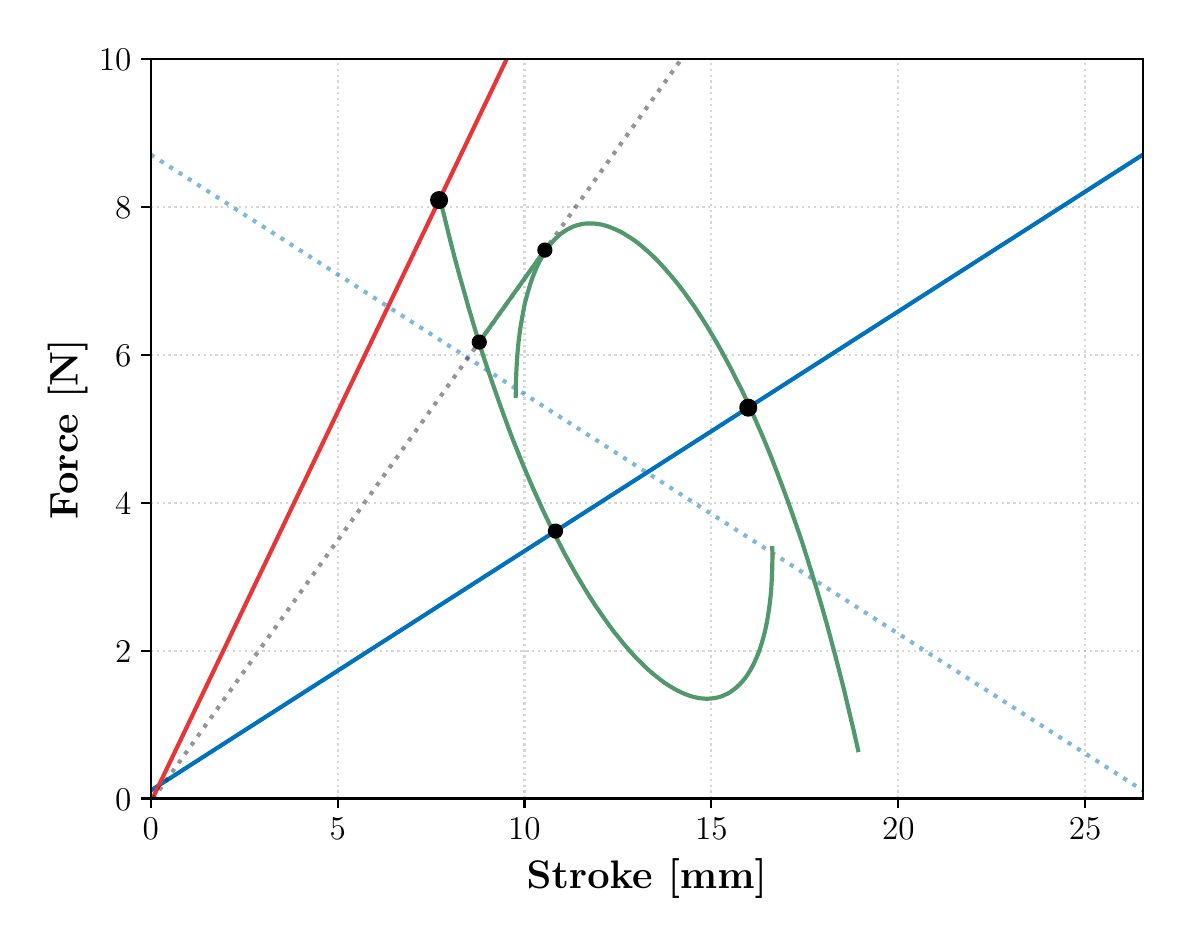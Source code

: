 \begingroup%
\makeatletter%
\begin{pgfpicture}%
\pgfpathrectangle{\pgfpointorigin}{\pgfqpoint{5.676in}{4.455in}}%
\pgfusepath{use as bounding box, clip}%
\begin{pgfscope}%
\pgfsetbuttcap%
\pgfsetmiterjoin%
\pgfsetlinewidth{0.0pt}%
\definecolor{currentstroke}{rgb}{0.0,0.0,0.0}%
\pgfsetstrokecolor{currentstroke}%
\pgfsetstrokeopacity{0.0}%
\pgfsetdash{}{0pt}%
\pgfpathmoveto{\pgfqpoint{0.0in}{0.0in}}%
\pgfpathlineto{\pgfqpoint{5.676in}{0.0in}}%
\pgfpathlineto{\pgfqpoint{5.676in}{4.455in}}%
\pgfpathlineto{\pgfqpoint{0.0in}{4.455in}}%
\pgfpathclose%
\pgfusepath{}%
\end{pgfscope}%
\begin{pgfscope}%
\pgfsetbuttcap%
\pgfsetmiterjoin%
\pgfsetlinewidth{0.0pt}%
\definecolor{currentstroke}{rgb}{0.0,0.0,0.0}%
\pgfsetstrokecolor{currentstroke}%
\pgfsetstrokeopacity{0.0}%
\pgfsetdash{}{0pt}%
\pgfpathmoveto{\pgfqpoint{0.616in}{0.601in}}%
\pgfpathlineto{\pgfqpoint{5.576in}{0.601in}}%
\pgfpathlineto{\pgfqpoint{5.576in}{4.297in}}%
\pgfpathlineto{\pgfqpoint{0.616in}{4.297in}}%
\pgfpathclose%
\pgfusepath{}%
\end{pgfscope}%
\begin{pgfscope}%
\pgfpathrectangle{\pgfqpoint{0.616in}{0.601in}}{\pgfqpoint{4.96in}{3.696in}}%
\pgfusepath{clip}%
\pgfsetbuttcap%
\pgfsetroundjoin%
\pgfsetlinewidth{0.803pt}%
\definecolor{currentstroke}{rgb}{0.69,0.69,0.69}%
\pgfsetstrokecolor{currentstroke}%
\pgfsetstrokeopacity{0.5}%
\pgfsetdash{{0.8pt}{1.32pt}}{0.0pt}%
\pgfpathmoveto{\pgfqpoint{0.616in}{0.601in}}%
\pgfpathlineto{\pgfqpoint{0.616in}{4.297in}}%
\pgfusepath{stroke}%
\end{pgfscope}%
\begin{pgfscope}%
\pgfsetbuttcap%
\pgfsetroundjoin%
\definecolor{currentfill}{rgb}{0.0,0.0,0.0}%
\pgfsetfillcolor{currentfill}%
\pgfsetlinewidth{0.803pt}%
\definecolor{currentstroke}{rgb}{0.0,0.0,0.0}%
\pgfsetstrokecolor{currentstroke}%
\pgfsetdash{}{0pt}%
\pgfsys@defobject{currentmarker}{\pgfqpoint{0.0in}{-0.049in}}{\pgfqpoint{0.0in}{0.0in}}{%
\pgfpathmoveto{\pgfqpoint{0.0in}{0.0in}}%
\pgfpathlineto{\pgfqpoint{0.0in}{-0.049in}}%
\pgfusepath{stroke,fill}%
}%
\begin{pgfscope}%
\pgfsys@transformshift{0.616in}{0.601in}%
\pgfsys@useobject{currentmarker}{}%
\end{pgfscope}%
\end{pgfscope}%
\begin{pgfscope}%
\definecolor{textcolor}{rgb}{0.0,0.0,0.0}%
\pgfsetstrokecolor{textcolor}%
\pgfsetfillcolor{textcolor}%
\pgftext[x=0.616in,y=0.504in,,top]{\color{textcolor}\rmfamily\fontsize{12.0}{14.4}\selectfont \(\displaystyle {0}\)}%
\end{pgfscope}%
\begin{pgfscope}%
\pgfpathrectangle{\pgfqpoint{0.616in}{0.601in}}{\pgfqpoint{4.96in}{3.696in}}%
\pgfusepath{clip}%
\pgfsetbuttcap%
\pgfsetroundjoin%
\pgfsetlinewidth{0.803pt}%
\definecolor{currentstroke}{rgb}{0.69,0.69,0.69}%
\pgfsetstrokecolor{currentstroke}%
\pgfsetstrokeopacity{0.5}%
\pgfsetdash{{0.8pt}{1.32pt}}{0.0pt}%
\pgfpathmoveto{\pgfqpoint{1.55in}{0.601in}}%
\pgfpathlineto{\pgfqpoint{1.55in}{4.297in}}%
\pgfusepath{stroke}%
\end{pgfscope}%
\begin{pgfscope}%
\pgfsetbuttcap%
\pgfsetroundjoin%
\definecolor{currentfill}{rgb}{0.0,0.0,0.0}%
\pgfsetfillcolor{currentfill}%
\pgfsetlinewidth{0.803pt}%
\definecolor{currentstroke}{rgb}{0.0,0.0,0.0}%
\pgfsetstrokecolor{currentstroke}%
\pgfsetdash{}{0pt}%
\pgfsys@defobject{currentmarker}{\pgfqpoint{0.0in}{-0.049in}}{\pgfqpoint{0.0in}{0.0in}}{%
\pgfpathmoveto{\pgfqpoint{0.0in}{0.0in}}%
\pgfpathlineto{\pgfqpoint{0.0in}{-0.049in}}%
\pgfusepath{stroke,fill}%
}%
\begin{pgfscope}%
\pgfsys@transformshift{1.55in}{0.601in}%
\pgfsys@useobject{currentmarker}{}%
\end{pgfscope}%
\end{pgfscope}%
\begin{pgfscope}%
\definecolor{textcolor}{rgb}{0.0,0.0,0.0}%
\pgfsetstrokecolor{textcolor}%
\pgfsetfillcolor{textcolor}%
\pgftext[x=1.55in,y=0.504in,,top]{\color{textcolor}\rmfamily\fontsize{12.0}{14.4}\selectfont \(\displaystyle {5}\)}%
\end{pgfscope}%
\begin{pgfscope}%
\pgfpathrectangle{\pgfqpoint{0.616in}{0.601in}}{\pgfqpoint{4.96in}{3.696in}}%
\pgfusepath{clip}%
\pgfsetbuttcap%
\pgfsetroundjoin%
\pgfsetlinewidth{0.803pt}%
\definecolor{currentstroke}{rgb}{0.69,0.69,0.69}%
\pgfsetstrokecolor{currentstroke}%
\pgfsetstrokeopacity{0.5}%
\pgfsetdash{{0.8pt}{1.32pt}}{0.0pt}%
\pgfpathmoveto{\pgfqpoint{2.484in}{0.601in}}%
\pgfpathlineto{\pgfqpoint{2.484in}{4.297in}}%
\pgfusepath{stroke}%
\end{pgfscope}%
\begin{pgfscope}%
\pgfsetbuttcap%
\pgfsetroundjoin%
\definecolor{currentfill}{rgb}{0.0,0.0,0.0}%
\pgfsetfillcolor{currentfill}%
\pgfsetlinewidth{0.803pt}%
\definecolor{currentstroke}{rgb}{0.0,0.0,0.0}%
\pgfsetstrokecolor{currentstroke}%
\pgfsetdash{}{0pt}%
\pgfsys@defobject{currentmarker}{\pgfqpoint{0.0in}{-0.049in}}{\pgfqpoint{0.0in}{0.0in}}{%
\pgfpathmoveto{\pgfqpoint{0.0in}{0.0in}}%
\pgfpathlineto{\pgfqpoint{0.0in}{-0.049in}}%
\pgfusepath{stroke,fill}%
}%
\begin{pgfscope}%
\pgfsys@transformshift{2.484in}{0.601in}%
\pgfsys@useobject{currentmarker}{}%
\end{pgfscope}%
\end{pgfscope}%
\begin{pgfscope}%
\definecolor{textcolor}{rgb}{0.0,0.0,0.0}%
\pgfsetstrokecolor{textcolor}%
\pgfsetfillcolor{textcolor}%
\pgftext[x=2.484in,y=0.504in,,top]{\color{textcolor}\rmfamily\fontsize{12.0}{14.4}\selectfont \(\displaystyle {10}\)}%
\end{pgfscope}%
\begin{pgfscope}%
\pgfpathrectangle{\pgfqpoint{0.616in}{0.601in}}{\pgfqpoint{4.96in}{3.696in}}%
\pgfusepath{clip}%
\pgfsetbuttcap%
\pgfsetroundjoin%
\pgfsetlinewidth{0.803pt}%
\definecolor{currentstroke}{rgb}{0.69,0.69,0.69}%
\pgfsetstrokecolor{currentstroke}%
\pgfsetstrokeopacity{0.5}%
\pgfsetdash{{0.8pt}{1.32pt}}{0.0pt}%
\pgfpathmoveto{\pgfqpoint{3.418in}{0.601in}}%
\pgfpathlineto{\pgfqpoint{3.418in}{4.297in}}%
\pgfusepath{stroke}%
\end{pgfscope}%
\begin{pgfscope}%
\pgfsetbuttcap%
\pgfsetroundjoin%
\definecolor{currentfill}{rgb}{0.0,0.0,0.0}%
\pgfsetfillcolor{currentfill}%
\pgfsetlinewidth{0.803pt}%
\definecolor{currentstroke}{rgb}{0.0,0.0,0.0}%
\pgfsetstrokecolor{currentstroke}%
\pgfsetdash{}{0pt}%
\pgfsys@defobject{currentmarker}{\pgfqpoint{0.0in}{-0.049in}}{\pgfqpoint{0.0in}{0.0in}}{%
\pgfpathmoveto{\pgfqpoint{0.0in}{0.0in}}%
\pgfpathlineto{\pgfqpoint{0.0in}{-0.049in}}%
\pgfusepath{stroke,fill}%
}%
\begin{pgfscope}%
\pgfsys@transformshift{3.418in}{0.601in}%
\pgfsys@useobject{currentmarker}{}%
\end{pgfscope}%
\end{pgfscope}%
\begin{pgfscope}%
\definecolor{textcolor}{rgb}{0.0,0.0,0.0}%
\pgfsetstrokecolor{textcolor}%
\pgfsetfillcolor{textcolor}%
\pgftext[x=3.418in,y=0.504in,,top]{\color{textcolor}\rmfamily\fontsize{12.0}{14.4}\selectfont \(\displaystyle {15}\)}%
\end{pgfscope}%
\begin{pgfscope}%
\pgfpathrectangle{\pgfqpoint{0.616in}{0.601in}}{\pgfqpoint{4.96in}{3.696in}}%
\pgfusepath{clip}%
\pgfsetbuttcap%
\pgfsetroundjoin%
\pgfsetlinewidth{0.803pt}%
\definecolor{currentstroke}{rgb}{0.69,0.69,0.69}%
\pgfsetstrokecolor{currentstroke}%
\pgfsetstrokeopacity{0.5}%
\pgfsetdash{{0.8pt}{1.32pt}}{0.0pt}%
\pgfpathmoveto{\pgfqpoint{4.353in}{0.601in}}%
\pgfpathlineto{\pgfqpoint{4.353in}{4.297in}}%
\pgfusepath{stroke}%
\end{pgfscope}%
\begin{pgfscope}%
\pgfsetbuttcap%
\pgfsetroundjoin%
\definecolor{currentfill}{rgb}{0.0,0.0,0.0}%
\pgfsetfillcolor{currentfill}%
\pgfsetlinewidth{0.803pt}%
\definecolor{currentstroke}{rgb}{0.0,0.0,0.0}%
\pgfsetstrokecolor{currentstroke}%
\pgfsetdash{}{0pt}%
\pgfsys@defobject{currentmarker}{\pgfqpoint{0.0in}{-0.049in}}{\pgfqpoint{0.0in}{0.0in}}{%
\pgfpathmoveto{\pgfqpoint{0.0in}{0.0in}}%
\pgfpathlineto{\pgfqpoint{0.0in}{-0.049in}}%
\pgfusepath{stroke,fill}%
}%
\begin{pgfscope}%
\pgfsys@transformshift{4.353in}{0.601in}%
\pgfsys@useobject{currentmarker}{}%
\end{pgfscope}%
\end{pgfscope}%
\begin{pgfscope}%
\definecolor{textcolor}{rgb}{0.0,0.0,0.0}%
\pgfsetstrokecolor{textcolor}%
\pgfsetfillcolor{textcolor}%
\pgftext[x=4.353in,y=0.504in,,top]{\color{textcolor}\rmfamily\fontsize{12.0}{14.4}\selectfont \(\displaystyle {20}\)}%
\end{pgfscope}%
\begin{pgfscope}%
\pgfpathrectangle{\pgfqpoint{0.616in}{0.601in}}{\pgfqpoint{4.96in}{3.696in}}%
\pgfusepath{clip}%
\pgfsetbuttcap%
\pgfsetroundjoin%
\pgfsetlinewidth{0.803pt}%
\definecolor{currentstroke}{rgb}{0.69,0.69,0.69}%
\pgfsetstrokecolor{currentstroke}%
\pgfsetstrokeopacity{0.5}%
\pgfsetdash{{0.8pt}{1.32pt}}{0.0pt}%
\pgfpathmoveto{\pgfqpoint{5.287in}{0.601in}}%
\pgfpathlineto{\pgfqpoint{5.287in}{4.297in}}%
\pgfusepath{stroke}%
\end{pgfscope}%
\begin{pgfscope}%
\pgfsetbuttcap%
\pgfsetroundjoin%
\definecolor{currentfill}{rgb}{0.0,0.0,0.0}%
\pgfsetfillcolor{currentfill}%
\pgfsetlinewidth{0.803pt}%
\definecolor{currentstroke}{rgb}{0.0,0.0,0.0}%
\pgfsetstrokecolor{currentstroke}%
\pgfsetdash{}{0pt}%
\pgfsys@defobject{currentmarker}{\pgfqpoint{0.0in}{-0.049in}}{\pgfqpoint{0.0in}{0.0in}}{%
\pgfpathmoveto{\pgfqpoint{0.0in}{0.0in}}%
\pgfpathlineto{\pgfqpoint{0.0in}{-0.049in}}%
\pgfusepath{stroke,fill}%
}%
\begin{pgfscope}%
\pgfsys@transformshift{5.287in}{0.601in}%
\pgfsys@useobject{currentmarker}{}%
\end{pgfscope}%
\end{pgfscope}%
\begin{pgfscope}%
\definecolor{textcolor}{rgb}{0.0,0.0,0.0}%
\pgfsetstrokecolor{textcolor}%
\pgfsetfillcolor{textcolor}%
\pgftext[x=5.287in,y=0.504in,,top]{\color{textcolor}\rmfamily\fontsize{12.0}{14.4}\selectfont \(\displaystyle {25}\)}%
\end{pgfscope}%
\begin{pgfscope}%
\definecolor{textcolor}{rgb}{0.0,0.0,0.0}%
\pgfsetstrokecolor{textcolor}%
\pgfsetfillcolor{textcolor}%
\pgftext[x=3.096in,y=0.3in,,top]{\color{textcolor}\rmfamily\fontsize{14.0}{16.8}\selectfont \textbf{Stroke [mm]}}%
\end{pgfscope}%
\begin{pgfscope}%
\pgfpathrectangle{\pgfqpoint{0.616in}{0.601in}}{\pgfqpoint{4.96in}{3.696in}}%
\pgfusepath{clip}%
\pgfsetbuttcap%
\pgfsetroundjoin%
\pgfsetlinewidth{0.803pt}%
\definecolor{currentstroke}{rgb}{0.69,0.69,0.69}%
\pgfsetstrokecolor{currentstroke}%
\pgfsetstrokeopacity{0.5}%
\pgfsetdash{{0.8pt}{1.32pt}}{0.0pt}%
\pgfpathmoveto{\pgfqpoint{0.616in}{0.601in}}%
\pgfpathlineto{\pgfqpoint{5.576in}{0.601in}}%
\pgfusepath{stroke}%
\end{pgfscope}%
\begin{pgfscope}%
\pgfsetbuttcap%
\pgfsetroundjoin%
\definecolor{currentfill}{rgb}{0.0,0.0,0.0}%
\pgfsetfillcolor{currentfill}%
\pgfsetlinewidth{0.803pt}%
\definecolor{currentstroke}{rgb}{0.0,0.0,0.0}%
\pgfsetstrokecolor{currentstroke}%
\pgfsetdash{}{0pt}%
\pgfsys@defobject{currentmarker}{\pgfqpoint{-0.049in}{0.0in}}{\pgfqpoint{-0.0in}{0.0in}}{%
\pgfpathmoveto{\pgfqpoint{-0.0in}{0.0in}}%
\pgfpathlineto{\pgfqpoint{-0.049in}{0.0in}}%
\pgfusepath{stroke,fill}%
}%
\begin{pgfscope}%
\pgfsys@transformshift{0.616in}{0.601in}%
\pgfsys@useobject{currentmarker}{}%
\end{pgfscope}%
\end{pgfscope}%
\begin{pgfscope}%
\definecolor{textcolor}{rgb}{0.0,0.0,0.0}%
\pgfsetstrokecolor{textcolor}%
\pgfsetfillcolor{textcolor}%
\pgftext[x=0.437in, y=0.543in, left, base]{\color{textcolor}\rmfamily\fontsize{12.0}{14.4}\selectfont \(\displaystyle {0}\)}%
\end{pgfscope}%
\begin{pgfscope}%
\pgfpathrectangle{\pgfqpoint{0.616in}{0.601in}}{\pgfqpoint{4.96in}{3.696in}}%
\pgfusepath{clip}%
\pgfsetbuttcap%
\pgfsetroundjoin%
\pgfsetlinewidth{0.803pt}%
\definecolor{currentstroke}{rgb}{0.69,0.69,0.69}%
\pgfsetstrokecolor{currentstroke}%
\pgfsetstrokeopacity{0.5}%
\pgfsetdash{{0.8pt}{1.32pt}}{0.0pt}%
\pgfpathmoveto{\pgfqpoint{0.616in}{1.34in}}%
\pgfpathlineto{\pgfqpoint{5.576in}{1.34in}}%
\pgfusepath{stroke}%
\end{pgfscope}%
\begin{pgfscope}%
\pgfsetbuttcap%
\pgfsetroundjoin%
\definecolor{currentfill}{rgb}{0.0,0.0,0.0}%
\pgfsetfillcolor{currentfill}%
\pgfsetlinewidth{0.803pt}%
\definecolor{currentstroke}{rgb}{0.0,0.0,0.0}%
\pgfsetstrokecolor{currentstroke}%
\pgfsetdash{}{0pt}%
\pgfsys@defobject{currentmarker}{\pgfqpoint{-0.049in}{0.0in}}{\pgfqpoint{-0.0in}{0.0in}}{%
\pgfpathmoveto{\pgfqpoint{-0.0in}{0.0in}}%
\pgfpathlineto{\pgfqpoint{-0.049in}{0.0in}}%
\pgfusepath{stroke,fill}%
}%
\begin{pgfscope}%
\pgfsys@transformshift{0.616in}{1.34in}%
\pgfsys@useobject{currentmarker}{}%
\end{pgfscope}%
\end{pgfscope}%
\begin{pgfscope}%
\definecolor{textcolor}{rgb}{0.0,0.0,0.0}%
\pgfsetstrokecolor{textcolor}%
\pgfsetfillcolor{textcolor}%
\pgftext[x=0.437in, y=1.282in, left, base]{\color{textcolor}\rmfamily\fontsize{12.0}{14.4}\selectfont \(\displaystyle {2}\)}%
\end{pgfscope}%
\begin{pgfscope}%
\pgfpathrectangle{\pgfqpoint{0.616in}{0.601in}}{\pgfqpoint{4.96in}{3.696in}}%
\pgfusepath{clip}%
\pgfsetbuttcap%
\pgfsetroundjoin%
\pgfsetlinewidth{0.803pt}%
\definecolor{currentstroke}{rgb}{0.69,0.69,0.69}%
\pgfsetstrokecolor{currentstroke}%
\pgfsetstrokeopacity{0.5}%
\pgfsetdash{{0.8pt}{1.32pt}}{0.0pt}%
\pgfpathmoveto{\pgfqpoint{0.616in}{2.079in}}%
\pgfpathlineto{\pgfqpoint{5.576in}{2.079in}}%
\pgfusepath{stroke}%
\end{pgfscope}%
\begin{pgfscope}%
\pgfsetbuttcap%
\pgfsetroundjoin%
\definecolor{currentfill}{rgb}{0.0,0.0,0.0}%
\pgfsetfillcolor{currentfill}%
\pgfsetlinewidth{0.803pt}%
\definecolor{currentstroke}{rgb}{0.0,0.0,0.0}%
\pgfsetstrokecolor{currentstroke}%
\pgfsetdash{}{0pt}%
\pgfsys@defobject{currentmarker}{\pgfqpoint{-0.049in}{0.0in}}{\pgfqpoint{-0.0in}{0.0in}}{%
\pgfpathmoveto{\pgfqpoint{-0.0in}{0.0in}}%
\pgfpathlineto{\pgfqpoint{-0.049in}{0.0in}}%
\pgfusepath{stroke,fill}%
}%
\begin{pgfscope}%
\pgfsys@transformshift{0.616in}{2.079in}%
\pgfsys@useobject{currentmarker}{}%
\end{pgfscope}%
\end{pgfscope}%
\begin{pgfscope}%
\definecolor{textcolor}{rgb}{0.0,0.0,0.0}%
\pgfsetstrokecolor{textcolor}%
\pgfsetfillcolor{textcolor}%
\pgftext[x=0.437in, y=2.021in, left, base]{\color{textcolor}\rmfamily\fontsize{12.0}{14.4}\selectfont \(\displaystyle {4}\)}%
\end{pgfscope}%
\begin{pgfscope}%
\pgfpathrectangle{\pgfqpoint{0.616in}{0.601in}}{\pgfqpoint{4.96in}{3.696in}}%
\pgfusepath{clip}%
\pgfsetbuttcap%
\pgfsetroundjoin%
\pgfsetlinewidth{0.803pt}%
\definecolor{currentstroke}{rgb}{0.69,0.69,0.69}%
\pgfsetstrokecolor{currentstroke}%
\pgfsetstrokeopacity{0.5}%
\pgfsetdash{{0.8pt}{1.32pt}}{0.0pt}%
\pgfpathmoveto{\pgfqpoint{0.616in}{2.819in}}%
\pgfpathlineto{\pgfqpoint{5.576in}{2.819in}}%
\pgfusepath{stroke}%
\end{pgfscope}%
\begin{pgfscope}%
\pgfsetbuttcap%
\pgfsetroundjoin%
\definecolor{currentfill}{rgb}{0.0,0.0,0.0}%
\pgfsetfillcolor{currentfill}%
\pgfsetlinewidth{0.803pt}%
\definecolor{currentstroke}{rgb}{0.0,0.0,0.0}%
\pgfsetstrokecolor{currentstroke}%
\pgfsetdash{}{0pt}%
\pgfsys@defobject{currentmarker}{\pgfqpoint{-0.049in}{0.0in}}{\pgfqpoint{-0.0in}{0.0in}}{%
\pgfpathmoveto{\pgfqpoint{-0.0in}{0.0in}}%
\pgfpathlineto{\pgfqpoint{-0.049in}{0.0in}}%
\pgfusepath{stroke,fill}%
}%
\begin{pgfscope}%
\pgfsys@transformshift{0.616in}{2.819in}%
\pgfsys@useobject{currentmarker}{}%
\end{pgfscope}%
\end{pgfscope}%
\begin{pgfscope}%
\definecolor{textcolor}{rgb}{0.0,0.0,0.0}%
\pgfsetstrokecolor{textcolor}%
\pgfsetfillcolor{textcolor}%
\pgftext[x=0.437in, y=2.761in, left, base]{\color{textcolor}\rmfamily\fontsize{12.0}{14.4}\selectfont \(\displaystyle {6}\)}%
\end{pgfscope}%
\begin{pgfscope}%
\pgfpathrectangle{\pgfqpoint{0.616in}{0.601in}}{\pgfqpoint{4.96in}{3.696in}}%
\pgfusepath{clip}%
\pgfsetbuttcap%
\pgfsetroundjoin%
\pgfsetlinewidth{0.803pt}%
\definecolor{currentstroke}{rgb}{0.69,0.69,0.69}%
\pgfsetstrokecolor{currentstroke}%
\pgfsetstrokeopacity{0.5}%
\pgfsetdash{{0.8pt}{1.32pt}}{0.0pt}%
\pgfpathmoveto{\pgfqpoint{0.616in}{3.558in}}%
\pgfpathlineto{\pgfqpoint{5.576in}{3.558in}}%
\pgfusepath{stroke}%
\end{pgfscope}%
\begin{pgfscope}%
\pgfsetbuttcap%
\pgfsetroundjoin%
\definecolor{currentfill}{rgb}{0.0,0.0,0.0}%
\pgfsetfillcolor{currentfill}%
\pgfsetlinewidth{0.803pt}%
\definecolor{currentstroke}{rgb}{0.0,0.0,0.0}%
\pgfsetstrokecolor{currentstroke}%
\pgfsetdash{}{0pt}%
\pgfsys@defobject{currentmarker}{\pgfqpoint{-0.049in}{0.0in}}{\pgfqpoint{-0.0in}{0.0in}}{%
\pgfpathmoveto{\pgfqpoint{-0.0in}{0.0in}}%
\pgfpathlineto{\pgfqpoint{-0.049in}{0.0in}}%
\pgfusepath{stroke,fill}%
}%
\begin{pgfscope}%
\pgfsys@transformshift{0.616in}{3.558in}%
\pgfsys@useobject{currentmarker}{}%
\end{pgfscope}%
\end{pgfscope}%
\begin{pgfscope}%
\definecolor{textcolor}{rgb}{0.0,0.0,0.0}%
\pgfsetstrokecolor{textcolor}%
\pgfsetfillcolor{textcolor}%
\pgftext[x=0.437in, y=3.5in, left, base]{\color{textcolor}\rmfamily\fontsize{12.0}{14.4}\selectfont \(\displaystyle {8}\)}%
\end{pgfscope}%
\begin{pgfscope}%
\pgfpathrectangle{\pgfqpoint{0.616in}{0.601in}}{\pgfqpoint{4.96in}{3.696in}}%
\pgfusepath{clip}%
\pgfsetbuttcap%
\pgfsetroundjoin%
\pgfsetlinewidth{0.803pt}%
\definecolor{currentstroke}{rgb}{0.69,0.69,0.69}%
\pgfsetstrokecolor{currentstroke}%
\pgfsetstrokeopacity{0.5}%
\pgfsetdash{{0.8pt}{1.32pt}}{0.0pt}%
\pgfpathmoveto{\pgfqpoint{0.616in}{4.297in}}%
\pgfpathlineto{\pgfqpoint{5.576in}{4.297in}}%
\pgfusepath{stroke}%
\end{pgfscope}%
\begin{pgfscope}%
\pgfsetbuttcap%
\pgfsetroundjoin%
\definecolor{currentfill}{rgb}{0.0,0.0,0.0}%
\pgfsetfillcolor{currentfill}%
\pgfsetlinewidth{0.803pt}%
\definecolor{currentstroke}{rgb}{0.0,0.0,0.0}%
\pgfsetstrokecolor{currentstroke}%
\pgfsetdash{}{0pt}%
\pgfsys@defobject{currentmarker}{\pgfqpoint{-0.049in}{0.0in}}{\pgfqpoint{-0.0in}{0.0in}}{%
\pgfpathmoveto{\pgfqpoint{-0.0in}{0.0in}}%
\pgfpathlineto{\pgfqpoint{-0.049in}{0.0in}}%
\pgfusepath{stroke,fill}%
}%
\begin{pgfscope}%
\pgfsys@transformshift{0.616in}{4.297in}%
\pgfsys@useobject{currentmarker}{}%
\end{pgfscope}%
\end{pgfscope}%
\begin{pgfscope}%
\definecolor{textcolor}{rgb}{0.0,0.0,0.0}%
\pgfsetstrokecolor{textcolor}%
\pgfsetfillcolor{textcolor}%
\pgftext[x=0.356in, y=4.239in, left, base]{\color{textcolor}\rmfamily\fontsize{12.0}{14.4}\selectfont \(\displaystyle {10}\)}%
\end{pgfscope}%
\begin{pgfscope}%
\definecolor{textcolor}{rgb}{0.0,0.0,0.0}%
\pgfsetstrokecolor{textcolor}%
\pgfsetfillcolor{textcolor}%
\pgftext[x=0.3in,y=2.449in,,bottom,rotate=90.0]{\color{textcolor}\rmfamily\fontsize{14.0}{16.8}\selectfont \textbf{Force [N]}}%
\end{pgfscope}%
\begin{pgfscope}%
\pgfpathrectangle{\pgfqpoint{0.616in}{0.601in}}{\pgfqpoint{4.96in}{3.696in}}%
\pgfusepath{clip}%
\pgfsetrectcap%
\pgfsetroundjoin%
\pgfsetlinewidth{1.506pt}%
\definecolor{currentstroke}{rgb}{0.0,0.447,0.741}%
\pgfsetstrokecolor{currentstroke}%
\pgfsetdash{}{0pt}%
\pgfpathmoveto{\pgfqpoint{0.616in}{0.641in}}%
\pgfpathlineto{\pgfqpoint{5.576in}{3.82in}}%
\pgfpathlineto{\pgfqpoint{5.576in}{3.82in}}%
\pgfusepath{stroke}%
\end{pgfscope}%
\begin{pgfscope}%
\pgfpathrectangle{\pgfqpoint{0.616in}{0.601in}}{\pgfqpoint{4.96in}{3.696in}}%
\pgfusepath{clip}%
\pgfsetrectcap%
\pgfsetroundjoin%
\pgfsetlinewidth{1.506pt}%
\definecolor{currentstroke}{rgb}{0.906,0.208,0.22}%
\pgfsetstrokecolor{currentstroke}%
\pgfsetdash{}{0pt}%
\pgfpathmoveto{\pgfqpoint{0.623in}{0.598in}}%
\pgfpathlineto{\pgfqpoint{2.396in}{4.3in}}%
\pgfpathlineto{\pgfqpoint{2.396in}{4.3in}}%
\pgfusepath{stroke}%
\end{pgfscope}%
\begin{pgfscope}%
\pgfpathrectangle{\pgfqpoint{0.616in}{0.601in}}{\pgfqpoint{4.96in}{3.696in}}%
\pgfusepath{clip}%
\pgfsetbuttcap%
\pgfsetroundjoin%
\pgfsetlinewidth{1.506pt}%
\definecolor{currentstroke}{rgb}{0.0,0.447,0.741}%
\pgfsetstrokecolor{currentstroke}%
\pgfsetstrokeopacity{0.5}%
\pgfsetdash{{1.5pt}{2.475pt}}{0.0pt}%
\pgfpathmoveto{\pgfqpoint{0.616in}{3.82in}}%
\pgfpathlineto{\pgfqpoint{5.576in}{0.641in}}%
\pgfpathlineto{\pgfqpoint{5.576in}{0.641in}}%
\pgfusepath{stroke}%
\end{pgfscope}%
\begin{pgfscope}%
\pgfpathrectangle{\pgfqpoint{0.616in}{0.601in}}{\pgfqpoint{4.96in}{3.696in}}%
\pgfusepath{clip}%
\pgfsetbuttcap%
\pgfsetroundjoin%
\pgfsetlinewidth{1.506pt}%
\definecolor{currentstroke}{rgb}{0.157,0.173,0.204}%
\pgfsetstrokecolor{currentstroke}%
\pgfsetstrokeopacity{0.5}%
\pgfsetdash{{1.5pt}{2.475pt}}{0.0pt}%
\pgfpathmoveto{\pgfqpoint{0.626in}{0.598in}}%
\pgfpathlineto{\pgfqpoint{3.27in}{4.3in}}%
\pgfpathlineto{\pgfqpoint{3.27in}{4.3in}}%
\pgfusepath{stroke}%
\end{pgfscope}%
\begin{pgfscope}%
\pgfpathrectangle{\pgfqpoint{0.616in}{0.601in}}{\pgfqpoint{4.96in}{3.696in}}%
\pgfusepath{clip}%
\pgfsetrectcap%
\pgfsetroundjoin%
\pgfsetlinewidth{1.506pt}%
\definecolor{currentstroke}{rgb}{0.318,0.596,0.424}%
\pgfsetstrokecolor{currentstroke}%
\pgfsetdash{}{0pt}%
\pgfpathmoveto{\pgfqpoint{4.152in}{0.843in}}%
\pgfpathlineto{\pgfqpoint{4.13in}{0.941in}}%
\pgfpathlineto{\pgfqpoint{4.107in}{1.037in}}%
\pgfpathlineto{\pgfqpoint{4.085in}{1.131in}}%
\pgfpathlineto{\pgfqpoint{4.062in}{1.222in}}%
\pgfpathlineto{\pgfqpoint{4.039in}{1.311in}}%
\pgfpathlineto{\pgfqpoint{4.016in}{1.398in}}%
\pgfpathlineto{\pgfqpoint{3.993in}{1.483in}}%
\pgfpathlineto{\pgfqpoint{3.969in}{1.567in}}%
\pgfpathlineto{\pgfqpoint{3.945in}{1.648in}}%
\pgfpathlineto{\pgfqpoint{3.921in}{1.727in}}%
\pgfpathlineto{\pgfqpoint{3.897in}{1.804in}}%
\pgfpathlineto{\pgfqpoint{3.873in}{1.88in}}%
\pgfpathlineto{\pgfqpoint{3.848in}{1.953in}}%
\pgfpathlineto{\pgfqpoint{3.823in}{2.025in}}%
\pgfpathlineto{\pgfqpoint{3.798in}{2.095in}}%
\pgfpathlineto{\pgfqpoint{3.773in}{2.163in}}%
\pgfpathlineto{\pgfqpoint{3.748in}{2.229in}}%
\pgfpathlineto{\pgfqpoint{3.723in}{2.294in}}%
\pgfpathlineto{\pgfqpoint{3.698in}{2.356in}}%
\pgfpathlineto{\pgfqpoint{3.673in}{2.416in}}%
\pgfpathlineto{\pgfqpoint{3.647in}{2.475in}}%
\pgfpathlineto{\pgfqpoint{3.622in}{2.532in}}%
\pgfpathlineto{\pgfqpoint{3.597in}{2.587in}}%
\pgfpathlineto{\pgfqpoint{3.572in}{2.64in}}%
\pgfpathlineto{\pgfqpoint{3.546in}{2.691in}}%
\pgfpathlineto{\pgfqpoint{3.521in}{2.741in}}%
\pgfpathlineto{\pgfqpoint{3.496in}{2.788in}}%
\pgfpathlineto{\pgfqpoint{3.472in}{2.833in}}%
\pgfpathlineto{\pgfqpoint{3.447in}{2.877in}}%
\pgfpathlineto{\pgfqpoint{3.422in}{2.919in}}%
\pgfpathlineto{\pgfqpoint{3.398in}{2.96in}}%
\pgfpathlineto{\pgfqpoint{3.374in}{2.998in}}%
\pgfpathlineto{\pgfqpoint{3.35in}{3.035in}}%
\pgfpathlineto{\pgfqpoint{3.327in}{3.07in}}%
\pgfpathlineto{\pgfqpoint{3.303in}{3.103in}}%
\pgfpathlineto{\pgfqpoint{3.28in}{3.135in}}%
\pgfpathlineto{\pgfqpoint{3.257in}{3.165in}}%
\pgfpathlineto{\pgfqpoint{3.235in}{3.193in}}%
\pgfpathlineto{\pgfqpoint{3.213in}{3.219in}}%
\pgfpathlineto{\pgfqpoint{3.191in}{3.244in}}%
\pgfpathlineto{\pgfqpoint{3.17in}{3.268in}}%
\pgfpathlineto{\pgfqpoint{3.149in}{3.29in}}%
\pgfpathlineto{\pgfqpoint{3.128in}{3.311in}}%
\pgfpathlineto{\pgfqpoint{3.108in}{3.33in}}%
\pgfpathlineto{\pgfqpoint{3.088in}{3.347in}}%
\pgfpathlineto{\pgfqpoint{3.069in}{3.364in}}%
\pgfpathlineto{\pgfqpoint{3.05in}{3.379in}}%
\pgfpathlineto{\pgfqpoint{3.031in}{3.393in}}%
\pgfpathlineto{\pgfqpoint{3.013in}{3.405in}}%
\pgfpathlineto{\pgfqpoint{2.995in}{3.416in}}%
\pgfpathlineto{\pgfqpoint{2.978in}{3.427in}}%
\pgfpathlineto{\pgfqpoint{2.961in}{3.436in}}%
\pgfpathlineto{\pgfqpoint{2.944in}{3.444in}}%
\pgfpathlineto{\pgfqpoint{2.928in}{3.451in}}%
\pgfpathlineto{\pgfqpoint{2.913in}{3.457in}}%
\pgfpathlineto{\pgfqpoint{2.897in}{3.463in}}%
\pgfpathlineto{\pgfqpoint{2.882in}{3.467in}}%
\pgfpathlineto{\pgfqpoint{2.867in}{3.471in}}%
\pgfpathlineto{\pgfqpoint{2.852in}{3.473in}}%
\pgfpathlineto{\pgfqpoint{2.838in}{3.475in}}%
\pgfpathlineto{\pgfqpoint{2.824in}{3.476in}}%
\pgfpathlineto{\pgfqpoint{2.811in}{3.476in}}%
\pgfpathlineto{\pgfqpoint{2.798in}{3.476in}}%
\pgfpathlineto{\pgfqpoint{2.784in}{3.475in}}%
\pgfpathlineto{\pgfqpoint{2.772in}{3.473in}}%
\pgfpathlineto{\pgfqpoint{2.759in}{3.47in}}%
\pgfpathlineto{\pgfqpoint{2.747in}{3.467in}}%
\pgfpathlineto{\pgfqpoint{2.734in}{3.463in}}%
\pgfpathlineto{\pgfqpoint{2.722in}{3.458in}}%
\pgfpathlineto{\pgfqpoint{2.71in}{3.452in}}%
\pgfpathlineto{\pgfqpoint{2.698in}{3.446in}}%
\pgfpathlineto{\pgfqpoint{2.687in}{3.439in}}%
\pgfpathlineto{\pgfqpoint{2.675in}{3.431in}}%
\pgfpathlineto{\pgfqpoint{2.664in}{3.423in}}%
\pgfpathlineto{\pgfqpoint{2.653in}{3.413in}}%
\pgfpathlineto{\pgfqpoint{2.642in}{3.403in}}%
\pgfpathlineto{\pgfqpoint{2.631in}{3.392in}}%
\pgfpathlineto{\pgfqpoint{2.62in}{3.38in}}%
\pgfpathlineto{\pgfqpoint{2.609in}{3.367in}}%
\pgfpathlineto{\pgfqpoint{2.599in}{3.353in}}%
\pgfpathlineto{\pgfqpoint{2.589in}{3.338in}}%
\pgfpathlineto{\pgfqpoint{2.579in}{3.321in}}%
\pgfpathlineto{\pgfqpoint{2.569in}{3.304in}}%
\pgfpathlineto{\pgfqpoint{2.559in}{3.286in}}%
\pgfpathlineto{\pgfqpoint{2.549in}{3.266in}}%
\pgfpathlineto{\pgfqpoint{2.54in}{3.245in}}%
\pgfpathlineto{\pgfqpoint{2.531in}{3.223in}}%
\pgfpathlineto{\pgfqpoint{2.522in}{3.2in}}%
\pgfpathlineto{\pgfqpoint{2.514in}{3.176in}}%
\pgfpathlineto{\pgfqpoint{2.506in}{3.15in}}%
\pgfpathlineto{\pgfqpoint{2.498in}{3.122in}}%
\pgfpathlineto{\pgfqpoint{2.49in}{3.093in}}%
\pgfpathlineto{\pgfqpoint{2.483in}{3.063in}}%
\pgfpathlineto{\pgfqpoint{2.477in}{3.031in}}%
\pgfpathlineto{\pgfqpoint{2.471in}{2.998in}}%
\pgfpathlineto{\pgfqpoint{2.465in}{2.964in}}%
\pgfpathlineto{\pgfqpoint{2.46in}{2.928in}}%
\pgfpathlineto{\pgfqpoint{2.455in}{2.89in}}%
\pgfpathlineto{\pgfqpoint{2.451in}{2.851in}}%
\pgfpathlineto{\pgfqpoint{2.448in}{2.811in}}%
\pgfpathlineto{\pgfqpoint{2.445in}{2.769in}}%
\pgfpathlineto{\pgfqpoint{2.443in}{2.726in}}%
\pgfpathlineto{\pgfqpoint{2.441in}{2.681in}}%
\pgfpathlineto{\pgfqpoint{2.441in}{2.635in}}%
\pgfpathlineto{\pgfqpoint{2.44in}{2.614in}}%
\pgfpathlineto{\pgfqpoint{2.44in}{2.614in}}%
\pgfusepath{stroke}%
\end{pgfscope}%
\begin{pgfscope}%
\pgfpathrectangle{\pgfqpoint{0.616in}{0.601in}}{\pgfqpoint{4.96in}{3.696in}}%
\pgfusepath{clip}%
\pgfsetrectcap%
\pgfsetroundjoin%
\pgfsetlinewidth{1.506pt}%
\definecolor{currentstroke}{rgb}{0.318,0.596,0.424}%
\pgfsetstrokecolor{currentstroke}%
\pgfsetdash{}{0pt}%
\pgfpathmoveto{\pgfqpoint{2.066in}{3.58in}}%
\pgfpathlineto{\pgfqpoint{2.089in}{3.488in}}%
\pgfpathlineto{\pgfqpoint{2.111in}{3.398in}}%
\pgfpathlineto{\pgfqpoint{2.134in}{3.309in}}%
\pgfpathlineto{\pgfqpoint{2.157in}{3.223in}}%
\pgfpathlineto{\pgfqpoint{2.181in}{3.139in}}%
\pgfpathlineto{\pgfqpoint{2.204in}{3.057in}}%
\pgfpathlineto{\pgfqpoint{2.228in}{2.976in}}%
\pgfpathlineto{\pgfqpoint{2.252in}{2.897in}}%
\pgfpathlineto{\pgfqpoint{2.276in}{2.82in}}%
\pgfpathlineto{\pgfqpoint{2.301in}{2.745in}}%
\pgfpathlineto{\pgfqpoint{2.326in}{2.672in}}%
\pgfpathlineto{\pgfqpoint{2.351in}{2.6in}}%
\pgfpathlineto{\pgfqpoint{2.376in}{2.53in}}%
\pgfpathlineto{\pgfqpoint{2.401in}{2.462in}}%
\pgfpathlineto{\pgfqpoint{2.426in}{2.395in}}%
\pgfpathlineto{\pgfqpoint{2.452in}{2.331in}}%
\pgfpathlineto{\pgfqpoint{2.477in}{2.268in}}%
\pgfpathlineto{\pgfqpoint{2.503in}{2.207in}}%
\pgfpathlineto{\pgfqpoint{2.529in}{2.147in}}%
\pgfpathlineto{\pgfqpoint{2.555in}{2.09in}}%
\pgfpathlineto{\pgfqpoint{2.58in}{2.034in}}%
\pgfpathlineto{\pgfqpoint{2.606in}{1.98in}}%
\pgfpathlineto{\pgfqpoint{2.632in}{1.927in}}%
\pgfpathlineto{\pgfqpoint{2.658in}{1.877in}}%
\pgfpathlineto{\pgfqpoint{2.683in}{1.828in}}%
\pgfpathlineto{\pgfqpoint{2.709in}{1.781in}}%
\pgfpathlineto{\pgfqpoint{2.734in}{1.736in}}%
\pgfpathlineto{\pgfqpoint{2.76in}{1.692in}}%
\pgfpathlineto{\pgfqpoint{2.785in}{1.65in}}%
\pgfpathlineto{\pgfqpoint{2.81in}{1.61in}}%
\pgfpathlineto{\pgfqpoint{2.834in}{1.572in}}%
\pgfpathlineto{\pgfqpoint{2.859in}{1.536in}}%
\pgfpathlineto{\pgfqpoint{2.883in}{1.501in}}%
\pgfpathlineto{\pgfqpoint{2.907in}{1.468in}}%
\pgfpathlineto{\pgfqpoint{2.93in}{1.436in}}%
\pgfpathlineto{\pgfqpoint{2.954in}{1.407in}}%
\pgfpathlineto{\pgfqpoint{2.977in}{1.378in}}%
\pgfpathlineto{\pgfqpoint{2.999in}{1.352in}}%
\pgfpathlineto{\pgfqpoint{3.021in}{1.327in}}%
\pgfpathlineto{\pgfqpoint{3.043in}{1.303in}}%
\pgfpathlineto{\pgfqpoint{3.065in}{1.282in}}%
\pgfpathlineto{\pgfqpoint{3.086in}{1.261in}}%
\pgfpathlineto{\pgfqpoint{3.106in}{1.242in}}%
\pgfpathlineto{\pgfqpoint{3.126in}{1.225in}}%
\pgfpathlineto{\pgfqpoint{3.146in}{1.209in}}%
\pgfpathlineto{\pgfqpoint{3.165in}{1.194in}}%
\pgfpathlineto{\pgfqpoint{3.184in}{1.18in}}%
\pgfpathlineto{\pgfqpoint{3.202in}{1.168in}}%
\pgfpathlineto{\pgfqpoint{3.22in}{1.157in}}%
\pgfpathlineto{\pgfqpoint{3.237in}{1.147in}}%
\pgfpathlineto{\pgfqpoint{3.254in}{1.138in}}%
\pgfpathlineto{\pgfqpoint{3.271in}{1.13in}}%
\pgfpathlineto{\pgfqpoint{3.287in}{1.123in}}%
\pgfpathlineto{\pgfqpoint{3.303in}{1.117in}}%
\pgfpathlineto{\pgfqpoint{3.318in}{1.112in}}%
\pgfpathlineto{\pgfqpoint{3.333in}{1.108in}}%
\pgfpathlineto{\pgfqpoint{3.347in}{1.105in}}%
\pgfpathlineto{\pgfqpoint{3.362in}{1.102in}}%
\pgfpathlineto{\pgfqpoint{3.376in}{1.101in}}%
\pgfpathlineto{\pgfqpoint{3.389in}{1.1in}}%
\pgfpathlineto{\pgfqpoint{3.403in}{1.1in}}%
\pgfpathlineto{\pgfqpoint{3.416in}{1.101in}}%
\pgfpathlineto{\pgfqpoint{3.428in}{1.102in}}%
\pgfpathlineto{\pgfqpoint{3.441in}{1.104in}}%
\pgfpathlineto{\pgfqpoint{3.453in}{1.107in}}%
\pgfpathlineto{\pgfqpoint{3.465in}{1.11in}}%
\pgfpathlineto{\pgfqpoint{3.477in}{1.115in}}%
\pgfpathlineto{\pgfqpoint{3.488in}{1.12in}}%
\pgfpathlineto{\pgfqpoint{3.5in}{1.125in}}%
\pgfpathlineto{\pgfqpoint{3.511in}{1.132in}}%
\pgfpathlineto{\pgfqpoint{3.521in}{1.139in}}%
\pgfpathlineto{\pgfqpoint{3.532in}{1.147in}}%
\pgfpathlineto{\pgfqpoint{3.543in}{1.156in}}%
\pgfpathlineto{\pgfqpoint{3.553in}{1.165in}}%
\pgfpathlineto{\pgfqpoint{3.564in}{1.176in}}%
\pgfpathlineto{\pgfqpoint{3.574in}{1.187in}}%
\pgfpathlineto{\pgfqpoint{3.584in}{1.199in}}%
\pgfpathlineto{\pgfqpoint{3.594in}{1.212in}}%
\pgfpathlineto{\pgfqpoint{3.603in}{1.226in}}%
\pgfpathlineto{\pgfqpoint{3.613in}{1.242in}}%
\pgfpathlineto{\pgfqpoint{3.622in}{1.258in}}%
\pgfpathlineto{\pgfqpoint{3.631in}{1.276in}}%
\pgfpathlineto{\pgfqpoint{3.639in}{1.294in}}%
\pgfpathlineto{\pgfqpoint{3.648in}{1.314in}}%
\pgfpathlineto{\pgfqpoint{3.656in}{1.334in}}%
\pgfpathlineto{\pgfqpoint{3.664in}{1.357in}}%
\pgfpathlineto{\pgfqpoint{3.671in}{1.38in}}%
\pgfpathlineto{\pgfqpoint{3.678in}{1.405in}}%
\pgfpathlineto{\pgfqpoint{3.685in}{1.431in}}%
\pgfpathlineto{\pgfqpoint{3.691in}{1.458in}}%
\pgfpathlineto{\pgfqpoint{3.697in}{1.487in}}%
\pgfpathlineto{\pgfqpoint{3.702in}{1.517in}}%
\pgfpathlineto{\pgfqpoint{3.707in}{1.549in}}%
\pgfpathlineto{\pgfqpoint{3.711in}{1.582in}}%
\pgfpathlineto{\pgfqpoint{3.715in}{1.616in}}%
\pgfpathlineto{\pgfqpoint{3.718in}{1.652in}}%
\pgfpathlineto{\pgfqpoint{3.72in}{1.689in}}%
\pgfpathlineto{\pgfqpoint{3.722in}{1.728in}}%
\pgfpathlineto{\pgfqpoint{3.723in}{1.768in}}%
\pgfpathlineto{\pgfqpoint{3.724in}{1.809in}}%
\pgfpathlineto{\pgfqpoint{3.723in}{1.852in}}%
\pgfpathlineto{\pgfqpoint{3.723in}{1.854in}}%
\pgfpathlineto{\pgfqpoint{3.723in}{1.854in}}%
\pgfusepath{stroke}%
\end{pgfscope}%
\begin{pgfscope}%
\pgfpathrectangle{\pgfqpoint{0.616in}{0.601in}}{\pgfqpoint{4.96in}{3.696in}}%
\pgfusepath{clip}%
\pgfsetrectcap%
\pgfsetroundjoin%
\pgfsetlinewidth{1.506pt}%
\definecolor{currentstroke}{rgb}{0.318,0.596,0.424}%
\pgfsetstrokecolor{currentstroke}%
\pgfsetdash{}{0pt}%
\pgfpathmoveto{\pgfqpoint{2.586in}{3.343in}}%
\pgfpathlineto{\pgfqpoint{2.58in}{3.334in}}%
\pgfpathlineto{\pgfqpoint{2.573in}{3.324in}}%
\pgfpathlineto{\pgfqpoint{2.566in}{3.315in}}%
\pgfpathlineto{\pgfqpoint{2.559in}{3.306in}}%
\pgfpathlineto{\pgfqpoint{2.553in}{3.296in}}%
\pgfpathlineto{\pgfqpoint{2.546in}{3.287in}}%
\pgfpathlineto{\pgfqpoint{2.539in}{3.277in}}%
\pgfpathlineto{\pgfqpoint{2.533in}{3.268in}}%
\pgfpathlineto{\pgfqpoint{2.526in}{3.259in}}%
\pgfpathlineto{\pgfqpoint{2.519in}{3.249in}}%
\pgfpathlineto{\pgfqpoint{2.513in}{3.24in}}%
\pgfpathlineto{\pgfqpoint{2.506in}{3.231in}}%
\pgfpathlineto{\pgfqpoint{2.499in}{3.221in}}%
\pgfpathlineto{\pgfqpoint{2.492in}{3.212in}}%
\pgfpathlineto{\pgfqpoint{2.486in}{3.202in}}%
\pgfpathlineto{\pgfqpoint{2.479in}{3.193in}}%
\pgfpathlineto{\pgfqpoint{2.472in}{3.184in}}%
\pgfpathlineto{\pgfqpoint{2.466in}{3.174in}}%
\pgfpathlineto{\pgfqpoint{2.459in}{3.165in}}%
\pgfpathlineto{\pgfqpoint{2.452in}{3.155in}}%
\pgfpathlineto{\pgfqpoint{2.446in}{3.146in}}%
\pgfpathlineto{\pgfqpoint{2.439in}{3.137in}}%
\pgfpathlineto{\pgfqpoint{2.432in}{3.127in}}%
\pgfpathlineto{\pgfqpoint{2.425in}{3.118in}}%
\pgfpathlineto{\pgfqpoint{2.419in}{3.108in}}%
\pgfpathlineto{\pgfqpoint{2.412in}{3.099in}}%
\pgfpathlineto{\pgfqpoint{2.405in}{3.09in}}%
\pgfpathlineto{\pgfqpoint{2.399in}{3.08in}}%
\pgfpathlineto{\pgfqpoint{2.392in}{3.071in}}%
\pgfpathlineto{\pgfqpoint{2.385in}{3.062in}}%
\pgfpathlineto{\pgfqpoint{2.379in}{3.052in}}%
\pgfpathlineto{\pgfqpoint{2.372in}{3.043in}}%
\pgfpathlineto{\pgfqpoint{2.365in}{3.033in}}%
\pgfpathlineto{\pgfqpoint{2.358in}{3.024in}}%
\pgfpathlineto{\pgfqpoint{2.352in}{3.015in}}%
\pgfpathlineto{\pgfqpoint{2.345in}{3.005in}}%
\pgfpathlineto{\pgfqpoint{2.338in}{2.996in}}%
\pgfpathlineto{\pgfqpoint{2.332in}{2.986in}}%
\pgfpathlineto{\pgfqpoint{2.325in}{2.977in}}%
\pgfpathlineto{\pgfqpoint{2.318in}{2.968in}}%
\pgfpathlineto{\pgfqpoint{2.312in}{2.958in}}%
\pgfpathlineto{\pgfqpoint{2.305in}{2.949in}}%
\pgfpathlineto{\pgfqpoint{2.298in}{2.939in}}%
\pgfpathlineto{\pgfqpoint{2.291in}{2.93in}}%
\pgfpathlineto{\pgfqpoint{2.285in}{2.921in}}%
\pgfpathlineto{\pgfqpoint{2.278in}{2.911in}}%
\pgfpathlineto{\pgfqpoint{2.271in}{2.902in}}%
\pgfpathlineto{\pgfqpoint{2.265in}{2.893in}}%
\pgfpathlineto{\pgfqpoint{2.258in}{2.883in}}%
\pgfusepath{stroke}%
\end{pgfscope}%
\begin{pgfscope}%
\pgfsetrectcap%
\pgfsetmiterjoin%
\pgfsetlinewidth{0.803pt}%
\definecolor{currentstroke}{rgb}{0.0,0.0,0.0}%
\pgfsetstrokecolor{currentstroke}%
\pgfsetdash{}{0pt}%
\pgfpathmoveto{\pgfqpoint{0.616in}{0.601in}}%
\pgfpathlineto{\pgfqpoint{0.616in}{4.297in}}%
\pgfusepath{stroke}%
\end{pgfscope}%
\begin{pgfscope}%
\pgfsetrectcap%
\pgfsetmiterjoin%
\pgfsetlinewidth{0.803pt}%
\definecolor{currentstroke}{rgb}{0.0,0.0,0.0}%
\pgfsetstrokecolor{currentstroke}%
\pgfsetdash{}{0pt}%
\pgfpathmoveto{\pgfqpoint{5.576in}{0.601in}}%
\pgfpathlineto{\pgfqpoint{5.576in}{4.297in}}%
\pgfusepath{stroke}%
\end{pgfscope}%
\begin{pgfscope}%
\pgfsetrectcap%
\pgfsetmiterjoin%
\pgfsetlinewidth{0.803pt}%
\definecolor{currentstroke}{rgb}{0.0,0.0,0.0}%
\pgfsetstrokecolor{currentstroke}%
\pgfsetdash{}{0pt}%
\pgfpathmoveto{\pgfqpoint{0.616in}{0.601in}}%
\pgfpathlineto{\pgfqpoint{5.576in}{0.601in}}%
\pgfusepath{stroke}%
\end{pgfscope}%
\begin{pgfscope}%
\pgfsetrectcap%
\pgfsetmiterjoin%
\pgfsetlinewidth{0.803pt}%
\definecolor{currentstroke}{rgb}{0.0,0.0,0.0}%
\pgfsetstrokecolor{currentstroke}%
\pgfsetdash{}{0pt}%
\pgfpathmoveto{\pgfqpoint{0.616in}{4.297in}}%
\pgfpathlineto{\pgfqpoint{5.576in}{4.297in}}%
\pgfusepath{stroke}%
\end{pgfscope}%
\begin{pgfscope}%
\pgfpathrectangle{\pgfqpoint{0.616in}{0.601in}}{\pgfqpoint{4.96in}{3.696in}}%
\pgfusepath{clip}%
\pgfsetbuttcap%
\pgfsetroundjoin%
\definecolor{currentfill}{rgb}{0.0,0.0,0.0}%
\pgfsetfillcolor{currentfill}%
\pgfsetlinewidth{1.004pt}%
\definecolor{currentstroke}{rgb}{0.0,0.0,0.0}%
\pgfsetstrokecolor{currentstroke}%
\pgfsetdash{}{0pt}%
\pgfsys@defobject{currentmarker}{\pgfqpoint{-0.038in}{-0.038in}}{\pgfqpoint{0.038in}{0.038in}}{%
\pgfpathmoveto{\pgfqpoint{0.0in}{-0.038in}}%
\pgfpathcurveto{\pgfqpoint{0.01in}{-0.038in}}{\pgfqpoint{0.02in}{-0.034in}}{\pgfqpoint{0.027in}{-0.027in}}%
\pgfpathcurveto{\pgfqpoint{0.034in}{-0.02in}}{\pgfqpoint{0.038in}{-0.01in}}{\pgfqpoint{0.038in}{0.0in}}%
\pgfpathcurveto{\pgfqpoint{0.038in}{0.01in}}{\pgfqpoint{0.034in}{0.02in}}{\pgfqpoint{0.027in}{0.027in}}%
\pgfpathcurveto{\pgfqpoint{0.02in}{0.034in}}{\pgfqpoint{0.01in}{0.038in}}{\pgfqpoint{0.0in}{0.038in}}%
\pgfpathcurveto{\pgfqpoint{-0.01in}{0.038in}}{\pgfqpoint{-0.02in}{0.034in}}{\pgfqpoint{-0.027in}{0.027in}}%
\pgfpathcurveto{\pgfqpoint{-0.034in}{0.02in}}{\pgfqpoint{-0.038in}{0.01in}}{\pgfqpoint{-0.038in}{0.0in}}%
\pgfpathcurveto{\pgfqpoint{-0.038in}{-0.01in}}{\pgfqpoint{-0.034in}{-0.02in}}{\pgfqpoint{-0.027in}{-0.027in}}%
\pgfpathcurveto{\pgfqpoint{-0.02in}{-0.034in}}{\pgfqpoint{-0.01in}{-0.038in}}{\pgfqpoint{0.0in}{-0.038in}}%
\pgfpathclose%
\pgfusepath{stroke,fill}%
}%
\begin{pgfscope}%
\pgfsys@transformshift{3.603in}{2.555in}%
\pgfsys@useobject{currentmarker}{}%
\end{pgfscope}%
\end{pgfscope}%
\begin{pgfscope}%
\pgfpathrectangle{\pgfqpoint{0.616in}{0.601in}}{\pgfqpoint{4.96in}{3.696in}}%
\pgfusepath{clip}%
\pgfsetbuttcap%
\pgfsetroundjoin%
\definecolor{currentfill}{rgb}{0.0,0.0,0.0}%
\pgfsetfillcolor{currentfill}%
\pgfsetlinewidth{1.004pt}%
\definecolor{currentstroke}{rgb}{0.0,0.0,0.0}%
\pgfsetstrokecolor{currentstroke}%
\pgfsetdash{}{0pt}%
\pgfsys@defobject{currentmarker}{\pgfqpoint{-0.038in}{-0.038in}}{\pgfqpoint{0.038in}{0.038in}}{%
\pgfpathmoveto{\pgfqpoint{0.0in}{-0.038in}}%
\pgfpathcurveto{\pgfqpoint{0.01in}{-0.038in}}{\pgfqpoint{0.02in}{-0.034in}}{\pgfqpoint{0.027in}{-0.027in}}%
\pgfpathcurveto{\pgfqpoint{0.034in}{-0.02in}}{\pgfqpoint{0.038in}{-0.01in}}{\pgfqpoint{0.038in}{0.0in}}%
\pgfpathcurveto{\pgfqpoint{0.038in}{0.01in}}{\pgfqpoint{0.034in}{0.02in}}{\pgfqpoint{0.027in}{0.027in}}%
\pgfpathcurveto{\pgfqpoint{0.02in}{0.034in}}{\pgfqpoint{0.01in}{0.038in}}{\pgfqpoint{0.0in}{0.038in}}%
\pgfpathcurveto{\pgfqpoint{-0.01in}{0.038in}}{\pgfqpoint{-0.02in}{0.034in}}{\pgfqpoint{-0.027in}{0.027in}}%
\pgfpathcurveto{\pgfqpoint{-0.034in}{0.02in}}{\pgfqpoint{-0.038in}{0.01in}}{\pgfqpoint{-0.038in}{0.0in}}%
\pgfpathcurveto{\pgfqpoint{-0.038in}{-0.01in}}{\pgfqpoint{-0.034in}{-0.02in}}{\pgfqpoint{-0.027in}{-0.027in}}%
\pgfpathcurveto{\pgfqpoint{-0.02in}{-0.034in}}{\pgfqpoint{-0.01in}{-0.038in}}{\pgfqpoint{0.0in}{-0.038in}}%
\pgfpathclose%
\pgfusepath{stroke,fill}%
}%
\begin{pgfscope}%
\pgfsys@transformshift{2.057in}{3.593in}%
\pgfsys@useobject{currentmarker}{}%
\end{pgfscope}%
\end{pgfscope}%
\begin{pgfscope}%
\pgfpathrectangle{\pgfqpoint{0.616in}{0.601in}}{\pgfqpoint{4.96in}{3.696in}}%
\pgfusepath{clip}%
\pgfsetbuttcap%
\pgfsetroundjoin%
\definecolor{currentfill}{rgb}{0.0,0.0,0.0}%
\pgfsetfillcolor{currentfill}%
\pgfsetlinewidth{1.004pt}%
\definecolor{currentstroke}{rgb}{0.0,0.0,0.0}%
\pgfsetstrokecolor{currentstroke}%
\pgfsetdash{}{0pt}%
\pgfsys@defobject{currentmarker}{\pgfqpoint{-0.031in}{-0.031in}}{\pgfqpoint{0.031in}{0.031in}}{%
\pgfpathmoveto{\pgfqpoint{0.0in}{-0.031in}}%
\pgfpathcurveto{\pgfqpoint{0.008in}{-0.031in}}{\pgfqpoint{0.016in}{-0.028in}}{\pgfqpoint{0.022in}{-0.022in}}%
\pgfpathcurveto{\pgfqpoint{0.028in}{-0.016in}}{\pgfqpoint{0.031in}{-0.008in}}{\pgfqpoint{0.031in}{0.0in}}%
\pgfpathcurveto{\pgfqpoint{0.031in}{0.008in}}{\pgfqpoint{0.028in}{0.016in}}{\pgfqpoint{0.022in}{0.022in}}%
\pgfpathcurveto{\pgfqpoint{0.016in}{0.028in}}{\pgfqpoint{0.008in}{0.031in}}{\pgfqpoint{0.0in}{0.031in}}%
\pgfpathcurveto{\pgfqpoint{-0.008in}{0.031in}}{\pgfqpoint{-0.016in}{0.028in}}{\pgfqpoint{-0.022in}{0.022in}}%
\pgfpathcurveto{\pgfqpoint{-0.028in}{0.016in}}{\pgfqpoint{-0.031in}{0.008in}}{\pgfqpoint{-0.031in}{0.0in}}%
\pgfpathcurveto{\pgfqpoint{-0.031in}{-0.008in}}{\pgfqpoint{-0.028in}{-0.016in}}{\pgfqpoint{-0.022in}{-0.022in}}%
\pgfpathcurveto{\pgfqpoint{-0.016in}{-0.028in}}{\pgfqpoint{-0.008in}{-0.031in}}{\pgfqpoint{0.0in}{-0.031in}}%
\pgfpathclose%
\pgfusepath{stroke,fill}%
}%
\begin{pgfscope}%
\pgfsys@transformshift{2.586in}{3.343in}%
\pgfsys@useobject{currentmarker}{}%
\end{pgfscope}%
\end{pgfscope}%
\begin{pgfscope}%
\pgfpathrectangle{\pgfqpoint{0.616in}{0.601in}}{\pgfqpoint{4.96in}{3.696in}}%
\pgfusepath{clip}%
\pgfsetbuttcap%
\pgfsetroundjoin%
\definecolor{currentfill}{rgb}{0.0,0.0,0.0}%
\pgfsetfillcolor{currentfill}%
\pgfsetlinewidth{1.004pt}%
\definecolor{currentstroke}{rgb}{0.0,0.0,0.0}%
\pgfsetstrokecolor{currentstroke}%
\pgfsetdash{}{0pt}%
\pgfsys@defobject{currentmarker}{\pgfqpoint{-0.031in}{-0.031in}}{\pgfqpoint{0.031in}{0.031in}}{%
\pgfpathmoveto{\pgfqpoint{0.0in}{-0.031in}}%
\pgfpathcurveto{\pgfqpoint{0.008in}{-0.031in}}{\pgfqpoint{0.016in}{-0.028in}}{\pgfqpoint{0.022in}{-0.022in}}%
\pgfpathcurveto{\pgfqpoint{0.028in}{-0.016in}}{\pgfqpoint{0.031in}{-0.008in}}{\pgfqpoint{0.031in}{0.0in}}%
\pgfpathcurveto{\pgfqpoint{0.031in}{0.008in}}{\pgfqpoint{0.028in}{0.016in}}{\pgfqpoint{0.022in}{0.022in}}%
\pgfpathcurveto{\pgfqpoint{0.016in}{0.028in}}{\pgfqpoint{0.008in}{0.031in}}{\pgfqpoint{0.0in}{0.031in}}%
\pgfpathcurveto{\pgfqpoint{-0.008in}{0.031in}}{\pgfqpoint{-0.016in}{0.028in}}{\pgfqpoint{-0.022in}{0.022in}}%
\pgfpathcurveto{\pgfqpoint{-0.028in}{0.016in}}{\pgfqpoint{-0.031in}{0.008in}}{\pgfqpoint{-0.031in}{0.0in}}%
\pgfpathcurveto{\pgfqpoint{-0.031in}{-0.008in}}{\pgfqpoint{-0.028in}{-0.016in}}{\pgfqpoint{-0.022in}{-0.022in}}%
\pgfpathcurveto{\pgfqpoint{-0.016in}{-0.028in}}{\pgfqpoint{-0.008in}{-0.031in}}{\pgfqpoint{0.0in}{-0.031in}}%
\pgfpathclose%
\pgfusepath{stroke,fill}%
}%
\begin{pgfscope}%
\pgfsys@transformshift{2.258in}{2.883in}%
\pgfsys@useobject{currentmarker}{}%
\end{pgfscope}%
\end{pgfscope}%
\begin{pgfscope}%
\pgfpathrectangle{\pgfqpoint{0.616in}{0.601in}}{\pgfqpoint{4.96in}{3.696in}}%
\pgfusepath{clip}%
\pgfsetbuttcap%
\pgfsetroundjoin%
\definecolor{currentfill}{rgb}{0.0,0.0,0.0}%
\pgfsetfillcolor{currentfill}%
\pgfsetlinewidth{1.004pt}%
\definecolor{currentstroke}{rgb}{0.0,0.0,0.0}%
\pgfsetstrokecolor{currentstroke}%
\pgfsetdash{}{0pt}%
\pgfsys@defobject{currentmarker}{\pgfqpoint{-0.031in}{-0.031in}}{\pgfqpoint{0.031in}{0.031in}}{%
\pgfpathmoveto{\pgfqpoint{0.0in}{-0.031in}}%
\pgfpathcurveto{\pgfqpoint{0.008in}{-0.031in}}{\pgfqpoint{0.016in}{-0.028in}}{\pgfqpoint{0.022in}{-0.022in}}%
\pgfpathcurveto{\pgfqpoint{0.028in}{-0.016in}}{\pgfqpoint{0.031in}{-0.008in}}{\pgfqpoint{0.031in}{0.0in}}%
\pgfpathcurveto{\pgfqpoint{0.031in}{0.008in}}{\pgfqpoint{0.028in}{0.016in}}{\pgfqpoint{0.022in}{0.022in}}%
\pgfpathcurveto{\pgfqpoint{0.016in}{0.028in}}{\pgfqpoint{0.008in}{0.031in}}{\pgfqpoint{0.0in}{0.031in}}%
\pgfpathcurveto{\pgfqpoint{-0.008in}{0.031in}}{\pgfqpoint{-0.016in}{0.028in}}{\pgfqpoint{-0.022in}{0.022in}}%
\pgfpathcurveto{\pgfqpoint{-0.028in}{0.016in}}{\pgfqpoint{-0.031in}{0.008in}}{\pgfqpoint{-0.031in}{0.0in}}%
\pgfpathcurveto{\pgfqpoint{-0.031in}{-0.008in}}{\pgfqpoint{-0.028in}{-0.016in}}{\pgfqpoint{-0.022in}{-0.022in}}%
\pgfpathcurveto{\pgfqpoint{-0.016in}{-0.028in}}{\pgfqpoint{-0.008in}{-0.031in}}{\pgfqpoint{0.0in}{-0.031in}}%
\pgfpathclose%
\pgfusepath{stroke,fill}%
}%
\begin{pgfscope}%
\pgfsys@transformshift{2.639in}{1.938in}%
\pgfsys@useobject{currentmarker}{}%
\end{pgfscope}%
\end{pgfscope}%
\end{pgfpicture}%
\makeatother%
\endgroup%
